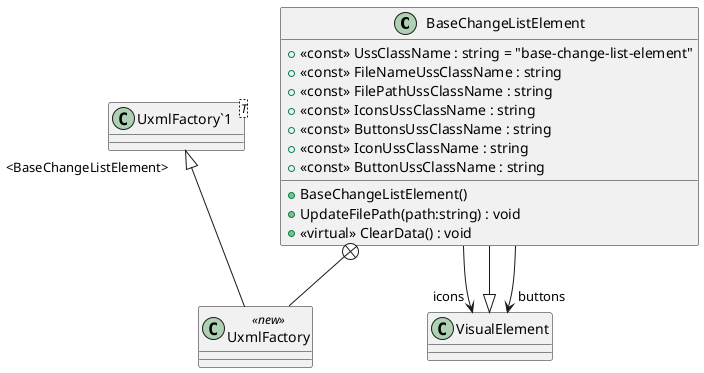 @startuml
class BaseChangeListElement {
    + <<const>> UssClassName : string = "base-change-list-element"
    + <<const>> FileNameUssClassName : string
    + <<const>> FilePathUssClassName : string
    + <<const>> IconsUssClassName : string
    + <<const>> ButtonsUssClassName : string
    + <<const>> IconUssClassName : string
    + <<const>> ButtonUssClassName : string
    + BaseChangeListElement()
    + UpdateFilePath(path:string) : void
    + <<virtual>> ClearData() : void
}
class UxmlFactory <<new>> {
}
class "UxmlFactory`1"<T> {
}
VisualElement <|-- BaseChangeListElement
BaseChangeListElement --> "icons" VisualElement
BaseChangeListElement --> "buttons" VisualElement
BaseChangeListElement +-- UxmlFactory
"UxmlFactory`1" "<BaseChangeListElement>" <|-- UxmlFactory
@enduml
